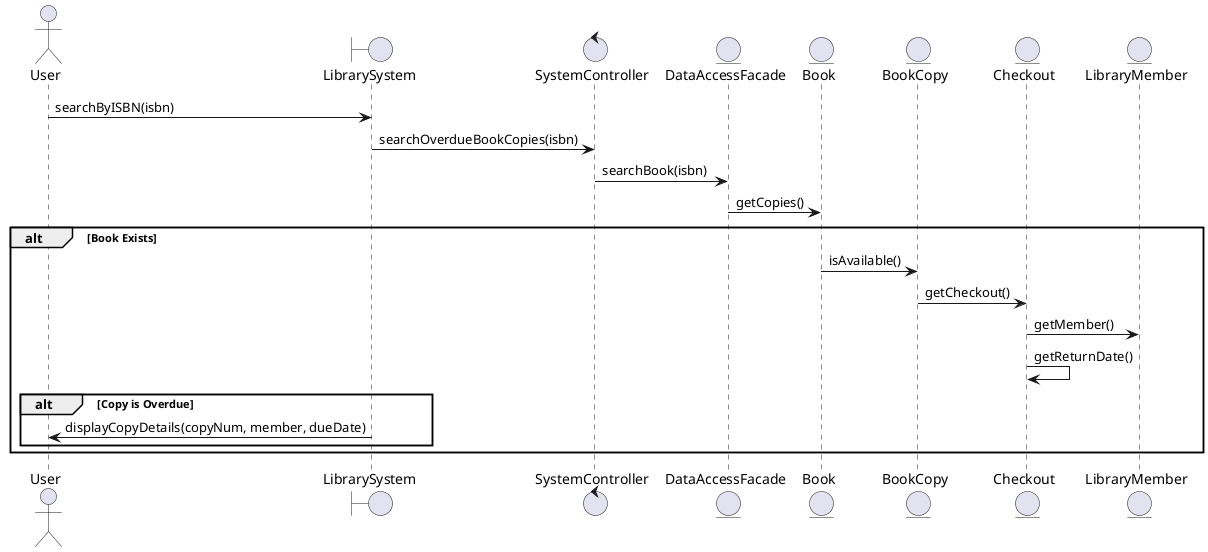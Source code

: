 @startuml

actor User

boundary "LibrarySystem" as ls
control "SystemController" as sc
entity "DataAccessFacade" as da
entity "Book" as b
entity "BookCopy" as bc
entity "Checkout" as co
entity "LibraryMember" as lm

User -> ls: searchByISBN(isbn)
ls -> sc: searchOverdueBookCopies(isbn)

sc -> da: searchBook(isbn)
da -> b: getCopies()

alt Book Exists
    b -> bc: isAvailable()
    bc -> co: getCheckout()
    co -> lm: getMember()
    co -> co: getReturnDate()
    
    alt Copy is Overdue
        ls -> User: displayCopyDetails(copyNum, member, dueDate)
    end
end

@enduml